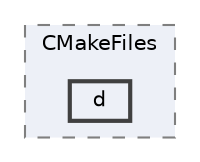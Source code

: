 digraph "d"
{
 // LATEX_PDF_SIZE
  bgcolor="transparent";
  edge [fontname=Helvetica,fontsize=10,labelfontname=Helvetica,labelfontsize=10];
  node [fontname=Helvetica,fontsize=10,shape=box,height=0.2,width=0.4];
  compound=true
  subgraph clusterdir_c9852e267ce71c76035c438c69813f8e {
    graph [ bgcolor="#edf0f7", pencolor="grey50", label="CMakeFiles", fontname=Helvetica,fontsize=10 style="filled,dashed", URL="dir_c9852e267ce71c76035c438c69813f8e.html",tooltip=""]
  dir_f9b859b14c88b21e120a42c226979f7b [label="d", fillcolor="#edf0f7", color="grey25", style="filled,bold", URL="dir_f9b859b14c88b21e120a42c226979f7b.html",tooltip=""];
  }
}
